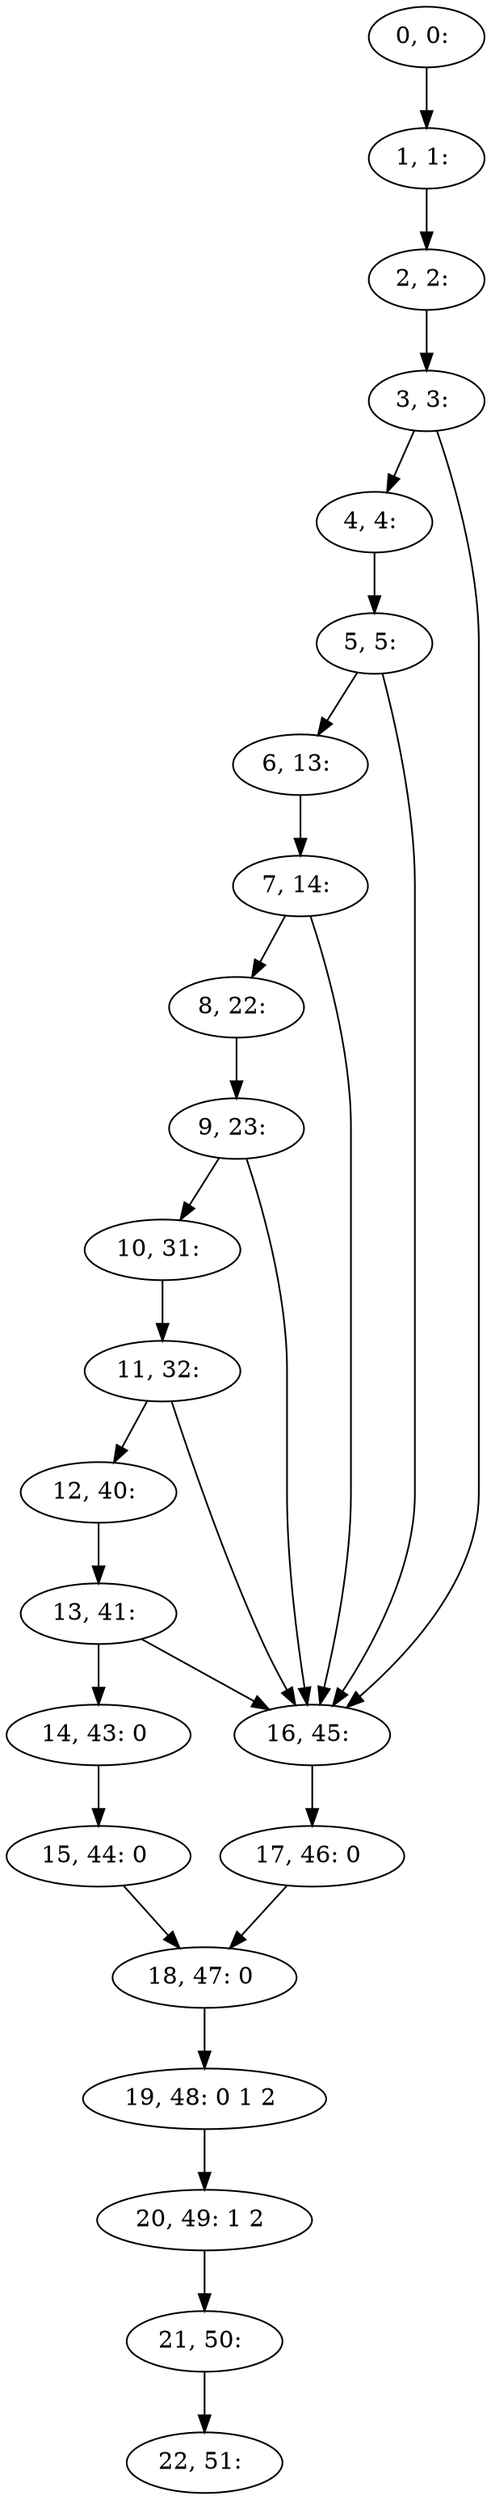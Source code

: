 digraph G {
0[label="0, 0: "];
1[label="1, 1: "];
2[label="2, 2: "];
3[label="3, 3: "];
4[label="4, 4: "];
5[label="5, 5: "];
6[label="6, 13: "];
7[label="7, 14: "];
8[label="8, 22: "];
9[label="9, 23: "];
10[label="10, 31: "];
11[label="11, 32: "];
12[label="12, 40: "];
13[label="13, 41: "];
14[label="14, 43: 0 "];
15[label="15, 44: 0 "];
16[label="16, 45: "];
17[label="17, 46: 0 "];
18[label="18, 47: 0 "];
19[label="19, 48: 0 1 2 "];
20[label="20, 49: 1 2 "];
21[label="21, 50: "];
22[label="22, 51: "];
0->1 ;
1->2 ;
2->3 ;
3->4 ;
3->16 ;
4->5 ;
5->6 ;
5->16 ;
6->7 ;
7->8 ;
7->16 ;
8->9 ;
9->10 ;
9->16 ;
10->11 ;
11->12 ;
11->16 ;
12->13 ;
13->14 ;
13->16 ;
14->15 ;
15->18 ;
16->17 ;
17->18 ;
18->19 ;
19->20 ;
20->21 ;
21->22 ;
}
